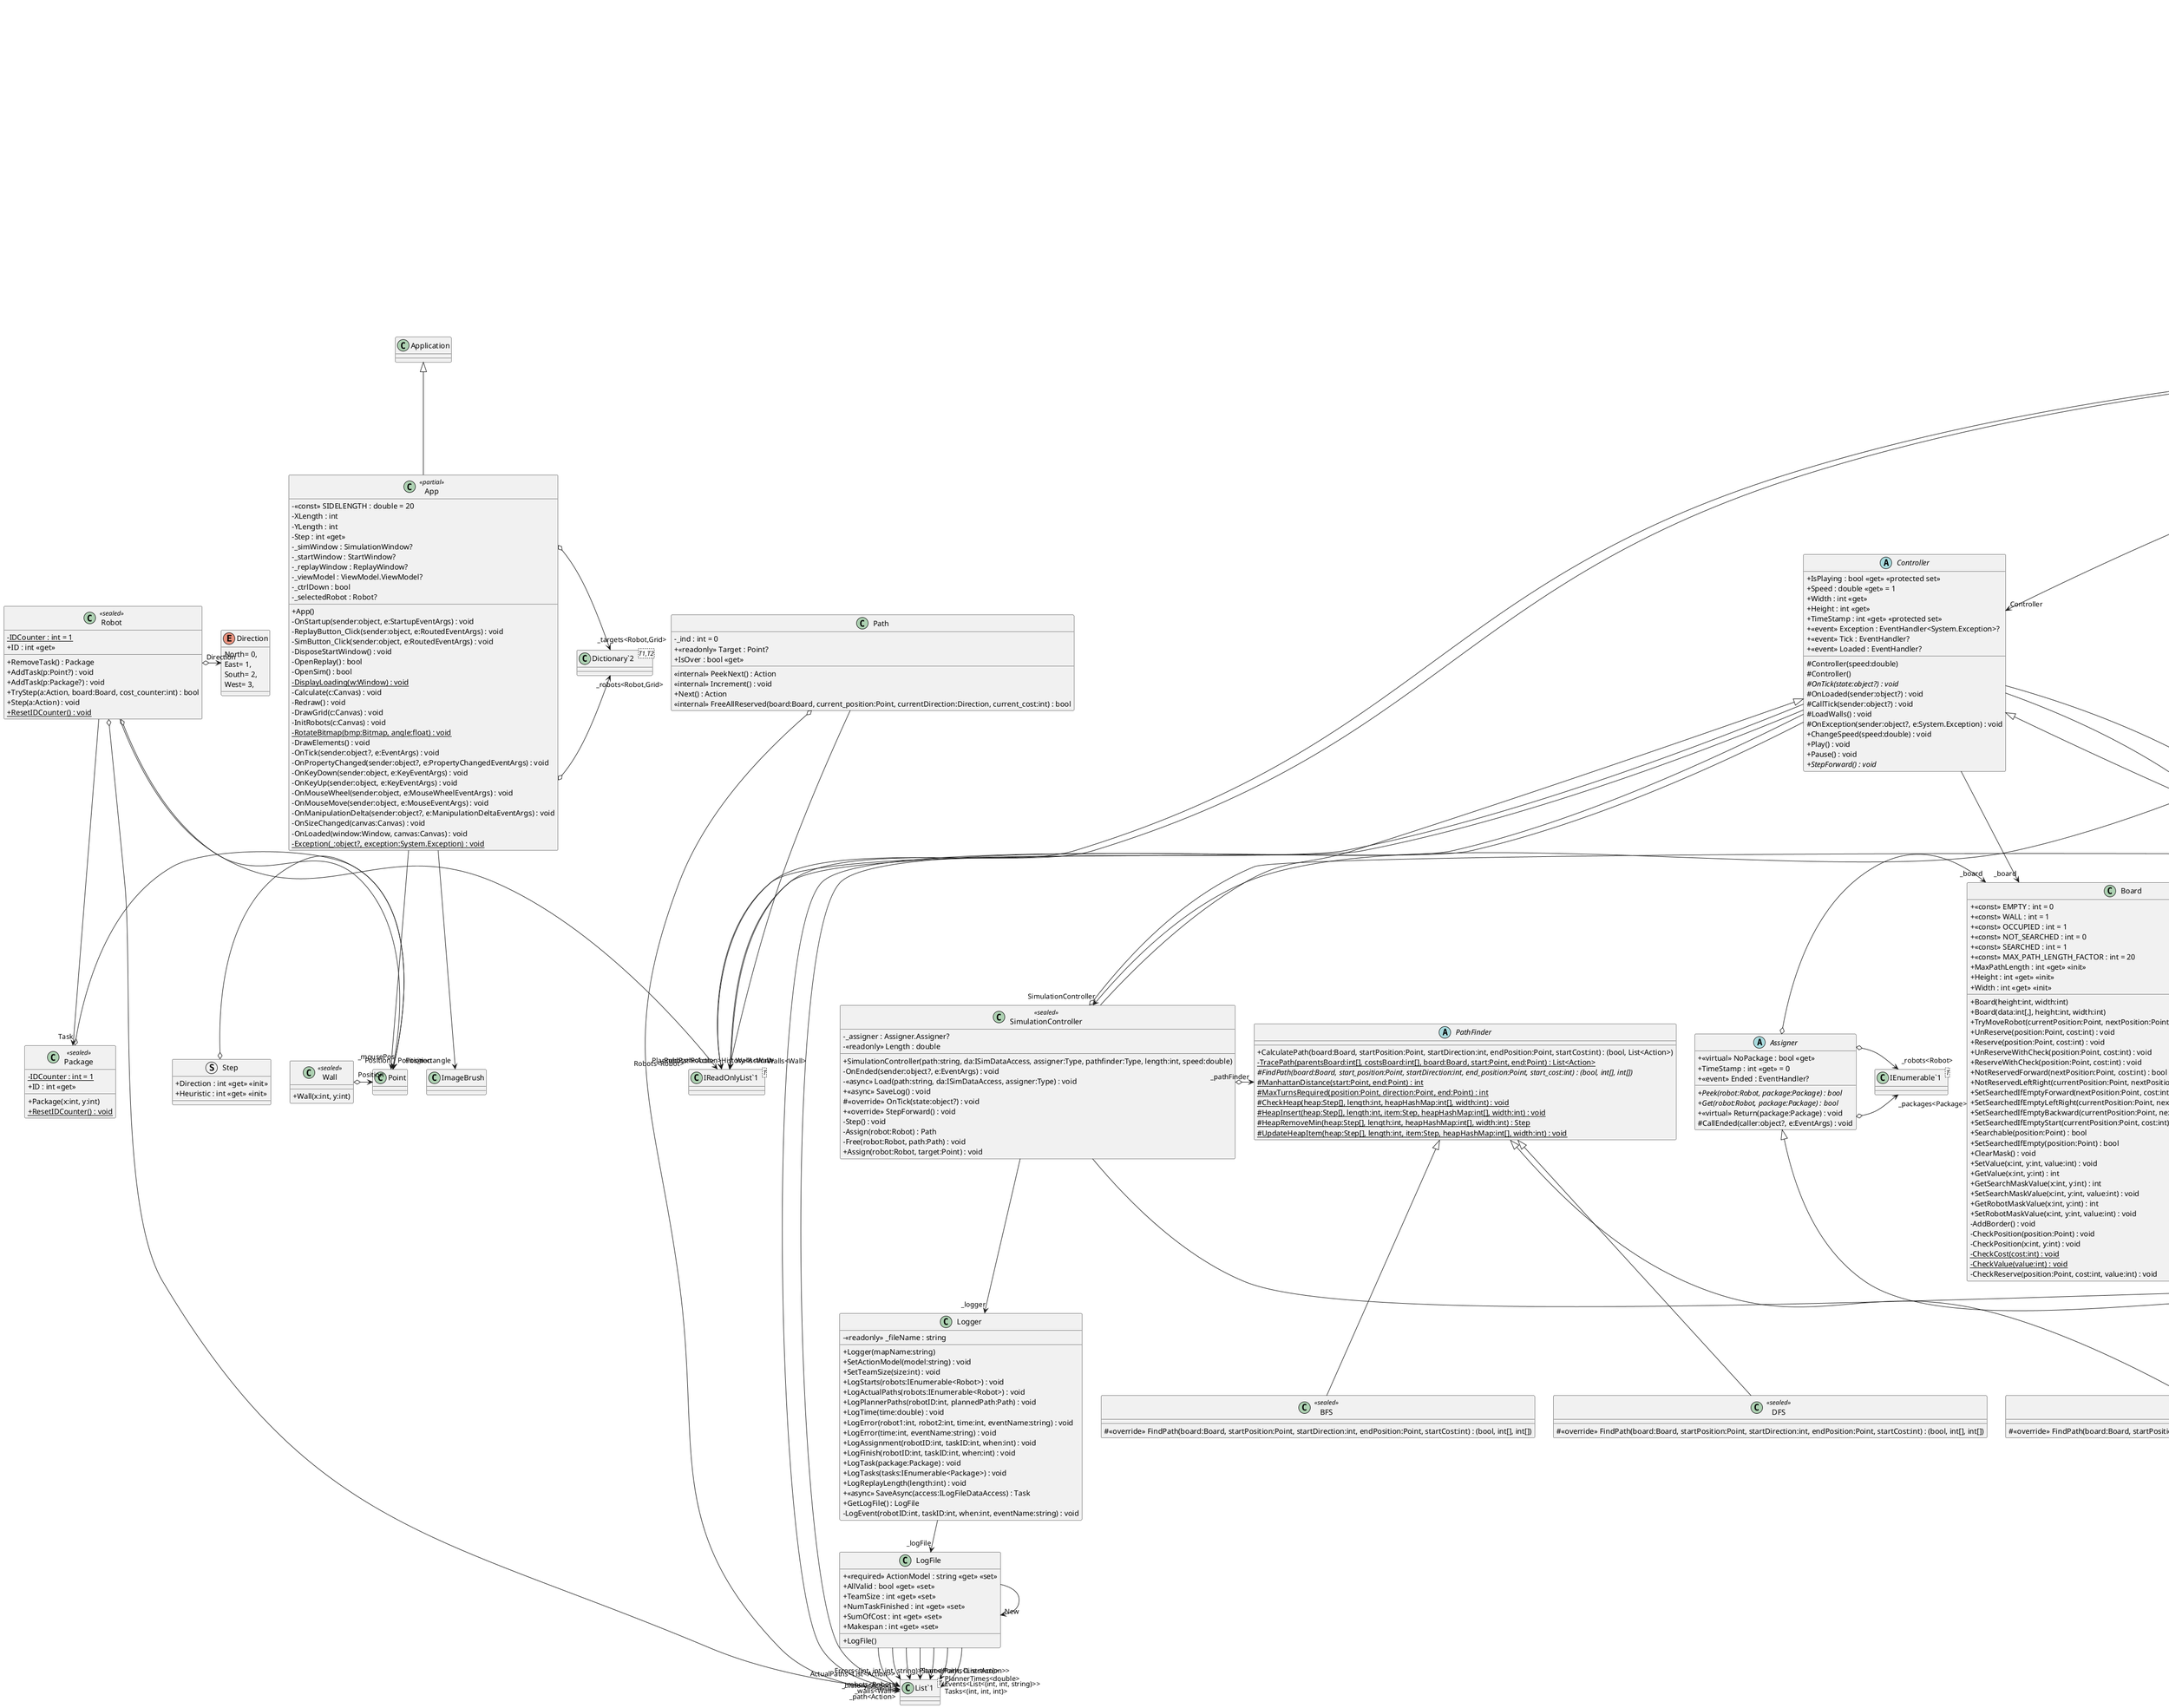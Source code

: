 @startuml class
skinparam classAttributeIconSize 0
class "IntervalTree`1"<TValue> {
    + <<new>> Add(from:int, to:int, value:TValue) : void
    + <<new>> Query(key:int) : TValue?
}
class "IntervalTree`2"<T1,T2> {
}
"IntervalTree`2" "<int,TValue>" <|-- "IntervalTree`1"
class App <<partial>> {
    - <<const>> SIDELENGTH : double = 20
    - XLength : int
    - YLength : int
    - Step : int <<get>>
    - _simWindow : SimulationWindow?
    - _startWindow : StartWindow?
    - _replayWindow : ReplayWindow?
    - _viewModel : ViewModel.ViewModel?
    - _ctrlDown : bool
    - _selectedRobot : Robot?
    + App()
    - OnStartup(sender:object, e:StartupEventArgs) : void
    - ReplayButton_Click(sender:object, e:RoutedEventArgs) : void
    - SimButton_Click(sender:object, e:RoutedEventArgs) : void
    - DisposeStartWindow() : void
    - OpenReplay() : bool
    - OpenSim() : bool
    - {static} DisplayLoading(w:Window) : void
    - Calculate(c:Canvas) : void
    - Redraw() : void
    - DrawGrid(c:Canvas) : void
    - InitRobots(c:Canvas) : void
    - {static} RotateBitmap(bmp:Bitmap, angle:float) : void
    - DrawElements() : void
    - OnTick(sender:object?, e:EventArgs) : void
    - OnPropertyChanged(sender:object?, e:PropertyChangedEventArgs) : void
    - OnKeyDown(sender:object, e:KeyEventArgs) : void
    - OnKeyUp(sender:object, e:KeyEventArgs) : void
    - OnMouseWheel(sender:object, e:MouseWheelEventArgs) : void
    - OnMouseMove(sender:object, e:MouseEventArgs) : void
    - OnManipulationDelta(sender:object?, e:ManipulationDeltaEventArgs) : void
    - OnSizeChanged(canvas:Canvas) : void
    - OnLoaded(window:Window, canvas:Canvas) : void
    - {static} Exception(_:object?, exception:System.Exception) : void
}
class "Dictionary`2"<T1,T2> {
}
Application <|-- App
App --> "_mousePos" Point
App --> "_rectangle" ImageBrush
App o-> "_robots<Robot,Grid>" "Dictionary`2"
App o-> "_targets<Robot,Grid>" "Dictionary`2"

class Board {
    + <<const>> EMPTY : int = 0
    + <<const>> WALL : int = 1
    + <<const>> OCCUPIED : int = 1
    + <<const>> NOT_SEARCHED : int = 0
    + <<const>> SEARCHED : int = 1
    + <<const>> MAX_PATH_LENGTH_FACTOR : int = 20
    + MaxPathLength : int <<get>> <<init>>
    + Height : int <<get>> <<init>>
    + Width : int <<get>> <<init>>
    + Board(height:int, width:int)
    + Board(data:int[,], height:int, width:int)
    + TryMoveRobot(currentPosition:Point, nextPosition:Point) : bool
    + UnReserve(position:Point, cost:int) : void
    + Reserve(position:Point, cost:int) : void
    + UnReserveWithCheck(position:Point, cost:int) : void
    + ReserveWithCheck(position:Point, cost:int) : void
    + NotReservedForward(nextPosition:Point, cost:int) : bool
    + NotReservedLeftRight(currentPosition:Point, nextPosition:Point, cost:int) : bool
    + SetSearchedIfEmptyForward(nextPosition:Point, cost:int) : bool
    + SetSearchedIfEmptyLeftRight(currentPosition:Point, nextPosition:Point, cost:int) : bool
    + SetSearchedIfEmptyBackward(currentPosition:Point, nextPosition:Point, cost:int) : bool
    + SetSearchedIfEmptyStart(currentPosition:Point, cost:int) : bool
    + Searchable(position:Point) : bool
    + SetSearchedIfEmpty(position:Point) : bool
    + ClearMask() : void
    + SetValue(x:int, y:int, value:int) : void
    + GetValue(x:int, y:int) : int
    + GetSearchMaskValue(x:int, y:int) : int
    + SetSearchMaskValue(x:int, y:int, value:int) : void
    + GetRobotMaskValue(x:int, y:int) : int
    + SetRobotMaskValue(x:int, y:int, value:int) : void
    - AddBorder() : void
    - CheckPosition(position:Point) : void
    - CheckPosition(x:int, y:int) : void
    - {static} CheckCost(cost:int) : void
    - {static} CheckValue(value:int) : void
    - CheckReserve(position:Point, cost:int, value:int) : void
}
class BoardFileDataAccess {
    + <<const>> EMPTY : int = 0
    + <<const>> WALL : int = 1
    + <<const>> EMPTY_CHAR : char = '.'
    + <<async>> LoadAsync(path:string) : Task<Board>
    + <<async>> SaveAsync(path:string, board:Board) : Task
}
IBoardDataAccess <|-- BoardFileDataAccess
class Config {
    + <<required>> MapFile : string <<get>> <<set>>
    + <<required>> AgentFile : string <<get>> <<set>>
    + <<required>> TaskFile : string <<get>> <<set>>
    + TeamSize : int <<get>> <<set>>
    + NumTasksReveal : int <<get>> <<set>>
    + Config()
}
Config --> "TaskAssignmentStrategy" Strategy
class ConfigDataAccess {
    + <<async>> LoadAsync(path:string) : Task<Config>
}
IConfigDataAccess <|-- ConfigDataAccess
ConfigDataAccess o-> "SerializerOptions" JsonSerializerOptions
interface IBoardDataAccess {
    <<internal>> LoadAsync(path:string) : Task<Board>
    <<internal>> SaveAsync(path:string, board:Board) : Task
}
interface IConfigDataAccess {
    + LoadAsync(path:string) : Task<Config>
}
interface ILogFileDataAccess {
    LoadAsync(path:string) : Task<LogFile>
    SaveAsync(path:string, logFile:LogFile) : Task
}
interface IPackagesDataAccess {
    <<internal>> LoadAsync(path:string, width:int, height:int) : Task<List<Package>>
}
interface IReplayDataAccess {
}
IReplayDataAccess --> "BDA" IBoardDataAccess
IReplayDataAccess --> "LDA" ILogFileDataAccess
interface IRobotsDataAccess {
    <<internal>> LoadAsync(path:string, width:int, height:int) : Task<List<Robot>>
}
interface ISimDataAccess {
}
ISimDataAccess --> "CDA" IConfigDataAccess
ISimDataAccess --> "BDA" IBoardDataAccess
ISimDataAccess --> "PDA" IPackagesDataAccess
ISimDataAccess --> "RDA" IRobotsDataAccess
ISimDataAccess --> "LDA" ILogFileDataAccess
class LogFile {
    + <<required>> ActionModel : string <<get>> <<set>>
    + AllValid : bool <<get>> <<set>>
    + TeamSize : int <<get>> <<set>>
    + NumTaskFinished : int <<get>> <<set>>
    + SumOfCost : int <<get>> <<set>>
    + Makespan : int <<get>> <<set>>
    + LogFile()
}
class "List`1"<T> {
}
LogFile --> "Start<(Point, Direction)>" "List`1"
LogFile --> "ActualPaths<List<Action>>" "List`1"
LogFile --> "PlannerPaths<List<Action>>" "List`1"
LogFile --> "PlannerTimes<double>" "List`1"
LogFile --> "Errors<(int, int, int, string)>" "List`1"
LogFile --> "Events<List<(int, int, string)>>" "List`1"
LogFile --> "Tasks<(int, int, int)>" "List`1"
LogFile --> "New" LogFile
class LogFileDataAccess {
    + <<async>> LoadAsync(path:string) : Task<LogFile>
    + <<async>> SaveAsync(path:string, logFile:LogFile) : Task
}
ILogFileDataAccess <|-- LogFileDataAccess
LogFileDataAccess o-> "SerializerOptions" JsonSerializerOptions
class PackagesDataAccess {
    + <<async>> LoadAsync(path:string, width:int, height:int) : Task<List<Package>>
}
IPackagesDataAccess <|-- PackagesDataAccess
class ReplayDataAccess {
    - {static} _instance : ReplayDataAccess?
}
IReplayDataAccess <|-- ReplayDataAccess
ReplayDataAccess --> "BDA" IBoardDataAccess
ReplayDataAccess --> "LDA" ILogFileDataAccess
ReplayDataAccess --> "Instance" ReplayDataAccess
class RobotsDataAccess {
    + <<async>> LoadAsync(path:string, width:int, height:int) : Task<List<Robot>>
}
IRobotsDataAccess <|-- RobotsDataAccess
class SimDataAccess {
    - {static} _instance : SimDataAccess?
}
ISimDataAccess <|-- SimDataAccess
SimDataAccess --> "CDA" IConfigDataAccess
SimDataAccess --> "BDA" IBoardDataAccess
SimDataAccess --> "PDA" IPackagesDataAccess
SimDataAccess --> "RDA" IRobotsDataAccess
SimDataAccess --> "LDA" ILogFileDataAccess
SimDataAccess --> "Instance" SimDataAccess
enum Action {
    F,
    R,
    C,
    W,
    T,
    B,
}
class ActionMethods <<static>> {
    + {static} Reverse(action:Action) : Action
}
enum Direction {
    North= 0,
    East= 1,
    South= 2,
    West= 3,
}
class DirectionMethods <<static>> {
    + {static} GetOffset(direction:Direction) : Point
    + {static} GetOffset(direction:int) : Point
    + {static} GetNewOffsetPoint(direction:Direction, point:Point) : Point
    + {static} ClockWise(original:Direction) : Direction
    + {static} CounterClockWise(original:Direction) : Direction
    + {static} Opposite(original:Direction) : Direction
    + {static} Parse(direction:string) : Direction
}
class Logger {
    - <<readonly>> _fileName : string
    + Logger(mapName:string)
    + SetActionModel(model:string) : void
    + SetTeamSize(size:int) : void
    + LogStarts(robots:IEnumerable<Robot>) : void
    + LogActualPaths(robots:IEnumerable<Robot>) : void
    + LogPlannerPaths(robotID:int, plannedPath:Path) : void
    + LogTime(time:double) : void
    + LogError(robot1:int, robot2:int, time:int, eventName:string) : void
    + LogError(time:int, eventName:string) : void
    + LogAssignment(robotID:int, taskID:int, when:int) : void
    + LogFinish(robotID:int, taskID:int, when:int) : void
    + LogTask(package:Package) : void
    + LogTasks(tasks:IEnumerable<Package>) : void
    + LogReplayLength(length:int) : void
    + <<async>> SaveAsync(access:ILogFileDataAccess) : Task
    + GetLogFile() : LogFile
    - LogEvent(robotID:int, taskID:int, when:int, eventName:string) : void
}
Logger --> "_logFile" LogFile
class Package <<sealed>> {
    - {static} IDCounter : int = 1
    + ID : int <<get>>
    + Package(x:int, y:int)
    + {static} ResetIDCounter() : void
}
Package o-> "Position" Point
class Path {
    - _ind : int = 0
    + <<readonly>> Target : Point?
    + IsOver : bool <<get>>
    <<internal>> PeekNext() : Action
    <<internal>> Increment() : void
    + Next() : Action
    <<internal>> FreeAllReserved(board:Board, current_position:Point, currentDirection:Direction, current_cost:int) : bool
}
class "List`1"<T> {
}
class "IReadOnlyList`1"<T> {
}
Path o-> "_path<Action>" "List`1"
Path --> "PlannedPath<Action>" "IReadOnlyList`1"
class Robot <<sealed>> {
    - {static} IDCounter : int = 1
    + ID : int <<get>>
    + RemoveTask() : Package
    + AddTask(p:Point?) : void
    + AddTask(p:Package?) : void
    + TryStep(a:Action, board:Board, cost_counter:int) : bool
    + Step(a:Action) : void
    + {static} ResetIDCounter() : void
}
class "List`1"<T> {
}
class "IReadOnlyList`1"<T> {
}
Robot o-> "_history<Action>" "List`1"
Robot o-> "Position" Point
Robot o-> "Direction" Direction
Robot --> "Task" Package
Robot --> "History<Action>" "IReadOnlyList`1"
struct Step {
    + Direction : int <<get>> <<init>>
    + Heuristic : int <<get>> <<init>>
}
Step o-> "Position" Point
enum Strategy {
    RoundRobin,
}
class Wall <<sealed>> {
    + Wall(x:int, y:int)
}
Wall o-> "Position" Point
class ReplayWindow <<partial>> {
    + ReplayWindow()
}
Window <|-- ReplayWindow
class SimulationWindow <<partial>> {
    + SimulationWindow()
}
Window <|-- SimulationWindow
class StartWindow <<partial>> {
    + StartWindow()
}
Window <|-- StartWindow
class DelegateCommand {
    - _canExecute : Predicate<object?>?
    +  <<event>> CanExecuteChanged : EventHandler? 
    + CanExecute(parameter:object?) : bool
    + Execute(parameter:object?) : void
    + RaiseCanExecuteChanged() : void
}
class "Action`1"<T> {
}
class "Predicate`1"<T> {
}
ICommand <|-- DelegateCommand
DelegateCommand o-> "_execute<object?>" "Action`1"
DelegateCommand --> "Predicate<object?>" "Predicate`1"
class ReplayViewModel {
    + CurrentTime : int <<get>> <<set>>
    + ReplayLength : int <<get>>
    + TimeLabel : string <<get>> <<set>>
    + LengthLabel : string <<get>>
    + ReplayViewModel(logPath:string, mapPath:string)
    - OnLoaded(sender:object?, e:EventArgs) : void
    - OnTick(sender:object?, e:EventArgs) : void
}
ViewModel <|-- ReplayViewModel
ReplayViewModel --> "RepController" ReplayController
ReplayViewModel --> "Backward" ICommand
class SimulationViewModel {
    + SimulationViewModel(path:string, pathfinder:Type, length:int, speed:double)
    <<internal>> AssignTask(selectedRobot:Robot, x:int, y:int) : void
}
ViewModel <|-- SimulationViewModel
SimulationViewModel --> "SimulationController" SimulationController
SimulationViewModel --> "LogSave" ICommand
abstract class ViewModel {
    - <<const>> MINZOOM : double = .3
    - <<const>> MAXZOOM : double = 2
    - _zoom : double = 1
    + Width : int <<get>>
    + Height : int <<get>>
    + Zoom : double <<get>> <<set>>
    + SpeedLabel : string <<get>>
    +  <<event>> Tick : EventHandler? 
    +  <<event>> Loaded : EventHandler? 
    +  <<event>> Exception : EventHandler<System.Exception>? 
    # ViewModel(controller:Controller)
    - OnException(sender:object?, e:System.Exception) : void
    # OnLoaded(sender:object?) : void
    - ChangeSpeed(speed:double) : void
    # OnTick(sender:object?) : void
    <<internal>> Toggle() : void
}
class "IReadOnlyList`1"<T> {
}
ViewModelBase <|-- ViewModel
ViewModel --> "Controller" Controller
ViewModel --> "Robots<Robot>" "IReadOnlyList`1"
ViewModel --> "Walls<Wall>" "IReadOnlyList`1"
ViewModel o-> "Play" ICommand
ViewModel o-> "Pause" ICommand
ViewModel o-> "Forward" ICommand
ViewModel o-> "SpeedDown" ICommand
ViewModel o-> "SpeedUp" ICommand
abstract class ViewModelBase {
    +  <<event>> PropertyChanged : PropertyChangedEventHandler? 
    # <<virtual>> OnPropertyChanged(propertyName:string?) : void
}
INotifyPropertyChanged <|-- ViewModelBase
abstract class Assigner {
    + <<virtual>> NoPackage : bool <<get>>
    + TimeStamp : int <<get>> = 0
    +  <<event>> Ended : EventHandler? 
    + {abstract} Peek(robot:Robot, package:Package) : bool
    + {abstract} Get(robot:Robot, package:Package) : bool
    + <<virtual>> Return(package:Package) : void
    # CallEnded(caller:object?, e:EventArgs) : void
}
class "IEnumerable`1"<T> {
}
Assigner o-> "_packages<Package>" "IEnumerable`1"
Assigner o-> "_robots<Robot>" "IEnumerable`1"
Assigner o-> "_board" Board
class RoundRobinAssigner {
    + <<override>> NoPackage : bool <<get>>
    + <<override>> Peek(_:Robot, package:Package) : bool
    + <<override>> Get(_:Robot, package:Package) : bool
    + <<override>> Return(package:Package) : void
}
class "IEnumerable`1"<T> {
}
class "ConcurrentQueue`1"<T> {
}
Assigner <|-- RoundRobinAssigner
RoundRobinAssigner o-> "_packages<Package>" "ConcurrentQueue`1"
abstract class Controller {
    + IsPlaying : bool <<get>> <<protected set>>
    + Speed : double <<get>> = 1
    + Width : int <<get>>
    + Height : int <<get>>
    + TimeStamp : int <<get>> <<protected set>>
    +  <<event>> Exception : EventHandler<System.Exception>? 
    +  <<event>> Tick : EventHandler? 
    +  <<event>> Loaded : EventHandler? 
    # Controller(speed:double)
    # Controller()
    # {abstract} OnTick(state:object?) : void
    # OnLoaded(sender:object?) : void
    # CallTick(sender:object?) : void
    # LoadWalls() : void
    # OnException(sender:object?, e:System.Exception) : void
    + ChangeSpeed(speed:double) : void
    + Play() : void
    + Pause() : void
    + {abstract} StepForward() : void
}
class "List`1"<T> {
}
class "IReadOnlyList`1"<T> {
}
Controller --> "_robots<Robot>" "List`1"
Controller --> "_walls<Wall>" "List`1"
Controller --> "Timer" Timer
Controller --> "Interval" TimeSpan
Controller --> "_board" Board
Controller --> "Robots<Robot>" "IReadOnlyList`1"
Controller --> "Walls<Wall>" "IReadOnlyList`1"
class ReplayController <<sealed>> {
    + Length : int <<get>>
    + ReplayController(logPath:string, mapPath:string, da:IReplayDataAccess)
    - <<async>> Load(logPath:string, mapPath:string, da:IReplayDataAccess) : void
    # <<override>> OnTick(state:object?) : void
    + JumpTo(time:int) : void
    + <<override>> StepForward() : void
    + StepBackward() : void
}
class "ConcurrentDictionary`2"<T1,T2> {
}
Controller <|-- ReplayController
ReplayController o-> "Paths<Robot,List<Action>>" "ConcurrentDictionary`2"
ReplayController o-> "Targets<Robot,IntervalTree<Point?>>" "ConcurrentDictionary`2"
class SimulationController <<sealed>> {
    - _assigner : Assigner.Assigner?
    - <<readonly>> Length : double
    + SimulationController(path:string, da:ISimDataAccess, assigner:Type, pathfinder:Type, length:int, speed:double)
    - OnEnded(sender:object?, e:EventArgs) : void
    - <<async>> Load(path:string, da:ISimDataAccess, assigner:Type) : void
    + <<async>> SaveLog() : void
    # <<override>> OnTick(state:object?) : void
    + <<override>> StepForward() : void
    - Step() : void
    - Assign(robot:Robot) : Path
    - Free(robot:Robot, path:Path) : void
    + Assign(robot:Robot, target:Point) : void
}
class "ConcurrentDictionary`2"<T1,T2> {
}
Controller <|-- SimulationController
SimulationController o-> "_paths<Robot,Path>" "ConcurrentDictionary`2"
SimulationController o-> "_pathFinder" PathFinder
SimulationController --> "_logger" Logger
SimulationController --> "_logFileDataAccess" ILogFileDataAccess
class AStar <<sealed>> {
    # <<override>> FindPath(board:Board, startPosition:Point, startDirection:int, endPosition:Point, startCost:int) : (bool, int[], int[])
}
PathFinder <|-- AStar
class BFS <<sealed>> {
    # <<override>> FindPath(board:Board, startPosition:Point, startDirection:int, endPosition:Point, startCost:int) : (bool, int[], int[])
}
PathFinder <|-- BFS
class DFS <<sealed>> {
    # <<override>> FindPath(board:Board, startPosition:Point, startDirection:int, endPosition:Point, startCost:int) : (bool, int[], int[])
}
PathFinder <|-- DFS
abstract class PathFinder {
    + CalculatePath(board:Board, startPosition:Point, startDirection:int, endPosition:Point, startCost:int) : (bool, List<Action>)
    - {static} TracePath(parentsBoard:int[], costsBoard:int[], board:Board, start:Point, end:Point) : List<Action>
    # {abstract} FindPath(board:Board, start_position:Point, startDirection:int, end_position:Point, start_cost:int) : (bool, int[], int[])
    # {static} ManhattanDistance(start:Point, end:Point) : int
    # {static} MaxTurnsRequired(position:Point, direction:Point, end:Point) : int
    # {static} CheckHeap(heap:Step[], length:int, heapHashMap:int[], width:int) : void
    # {static} HeapInsert(heap:Step[], length:int, item:Step, heapHashMap:int[], width:int) : void
    # {static} HeapRemoveMin(heap:Step[], length:int, heapHashMap:int[], width:int) : Step
    # {static} UpdateHeapItem(heap:Step[], length:int, item:Step, heapHashMap:int[], width:int) : void
}
@enduml
